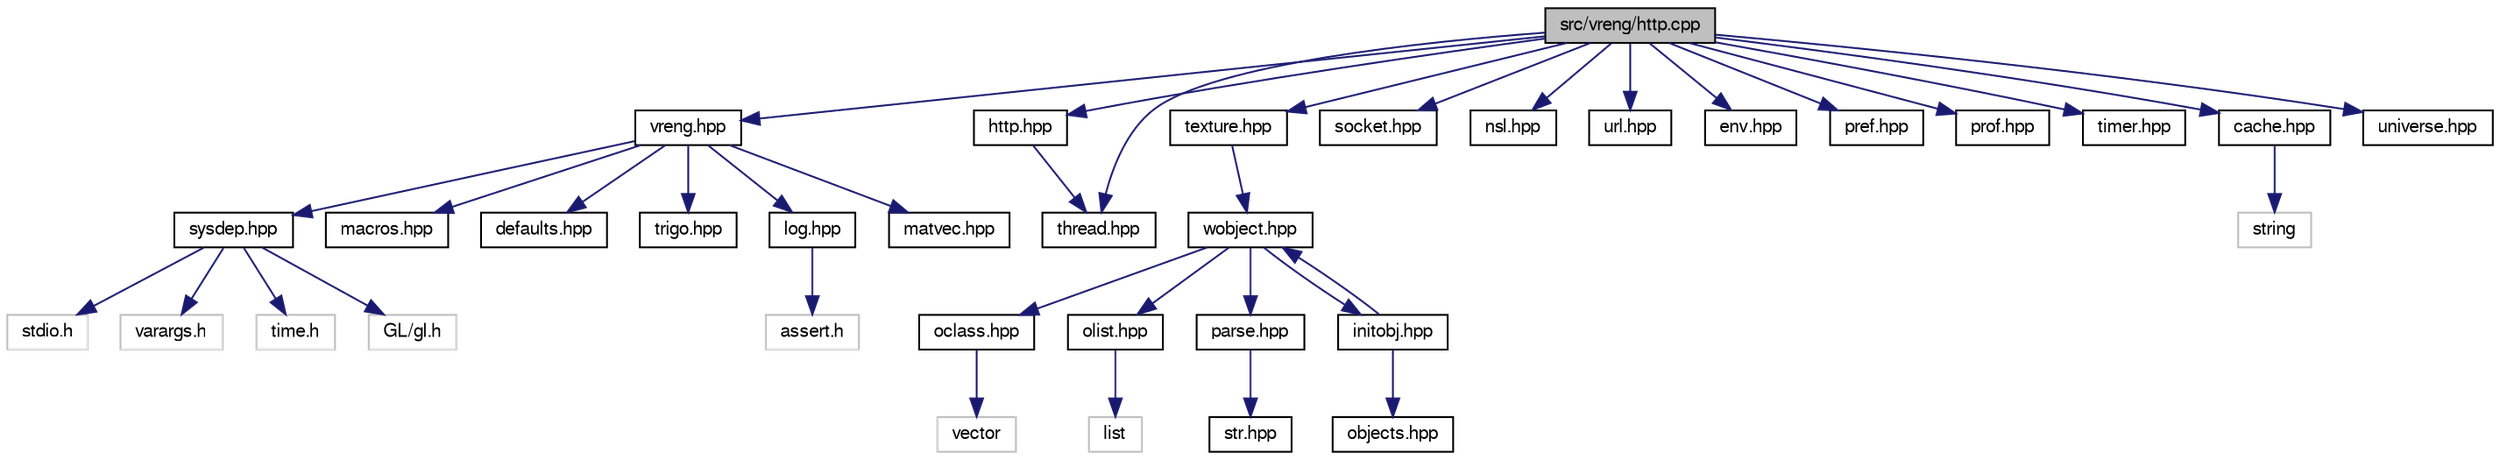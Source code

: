 digraph "src/vreng/http.cpp"
{
 // LATEX_PDF_SIZE
  bgcolor="transparent";
  edge [fontname="FreeSans",fontsize="10",labelfontname="FreeSans",labelfontsize="10"];
  node [fontname="FreeSans",fontsize="10",shape=record];
  Node1 [label="src/vreng/http.cpp",height=0.2,width=0.4,color="black", fillcolor="grey75", style="filled", fontcolor="black",tooltip=" "];
  Node1 -> Node2 [color="midnightblue",fontsize="10",style="solid",fontname="FreeSans"];
  Node2 [label="vreng.hpp",height=0.2,width=0.4,color="black",URL="$a00143.html",tooltip=" "];
  Node2 -> Node3 [color="midnightblue",fontsize="10",style="solid",fontname="FreeSans"];
  Node3 [label="sysdep.hpp",height=0.2,width=0.4,color="black",URL="$a00182.html",tooltip=" "];
  Node3 -> Node4 [color="midnightblue",fontsize="10",style="solid",fontname="FreeSans"];
  Node4 [label="stdio.h",height=0.2,width=0.4,color="grey75",tooltip=" "];
  Node3 -> Node5 [color="midnightblue",fontsize="10",style="solid",fontname="FreeSans"];
  Node5 [label="varargs.h",height=0.2,width=0.4,color="grey75",tooltip=" "];
  Node3 -> Node6 [color="midnightblue",fontsize="10",style="solid",fontname="FreeSans"];
  Node6 [label="time.h",height=0.2,width=0.4,color="grey75",tooltip=" "];
  Node3 -> Node7 [color="midnightblue",fontsize="10",style="solid",fontname="FreeSans"];
  Node7 [label="GL/gl.h",height=0.2,width=0.4,color="grey75",tooltip=" "];
  Node2 -> Node8 [color="midnightblue",fontsize="10",style="solid",fontname="FreeSans"];
  Node8 [label="macros.hpp",height=0.2,width=0.4,color="black",URL="$a00047.html",tooltip=" "];
  Node2 -> Node9 [color="midnightblue",fontsize="10",style="solid",fontname="FreeSans"];
  Node9 [label="defaults.hpp",height=0.2,width=0.4,color="black",URL="$a00014.html",tooltip=" "];
  Node2 -> Node10 [color="midnightblue",fontsize="10",style="solid",fontname="FreeSans"];
  Node10 [label="trigo.hpp",height=0.2,width=0.4,color="black",URL="$a00119.html",tooltip=" "];
  Node2 -> Node11 [color="midnightblue",fontsize="10",style="solid",fontname="FreeSans"];
  Node11 [label="log.hpp",height=0.2,width=0.4,color="black",URL="$a00044.html",tooltip=" "];
  Node11 -> Node12 [color="midnightblue",fontsize="10",style="solid",fontname="FreeSans"];
  Node12 [label="assert.h",height=0.2,width=0.4,color="grey75",tooltip=" "];
  Node2 -> Node13 [color="midnightblue",fontsize="10",style="solid",fontname="FreeSans"];
  Node13 [label="matvec.hpp",height=0.2,width=0.4,color="black",URL="$a00053.html",tooltip=" "];
  Node1 -> Node14 [color="midnightblue",fontsize="10",style="solid",fontname="FreeSans"];
  Node14 [label="http.hpp",height=0.2,width=0.4,color="black",URL="$a00038.html",tooltip=" "];
  Node14 -> Node15 [color="midnightblue",fontsize="10",style="solid",fontname="FreeSans"];
  Node15 [label="thread.hpp",height=0.2,width=0.4,color="black",URL="$a00188.html",tooltip=" "];
  Node1 -> Node16 [color="midnightblue",fontsize="10",style="solid",fontname="FreeSans"];
  Node16 [label="texture.hpp",height=0.2,width=0.4,color="black",URL="$a01070.html",tooltip=" "];
  Node16 -> Node17 [color="midnightblue",fontsize="10",style="solid",fontname="FreeSans"];
  Node17 [label="wobject.hpp",height=0.2,width=0.4,color="black",URL="$a00866.html",tooltip=" "];
  Node17 -> Node18 [color="midnightblue",fontsize="10",style="solid",fontname="FreeSans"];
  Node18 [label="oclass.hpp",height=0.2,width=0.4,color="black",URL="$a00626.html",tooltip=" "];
  Node18 -> Node19 [color="midnightblue",fontsize="10",style="solid",fontname="FreeSans"];
  Node19 [label="vector",height=0.2,width=0.4,color="grey75",tooltip=" "];
  Node17 -> Node20 [color="midnightblue",fontsize="10",style="solid",fontname="FreeSans"];
  Node20 [label="olist.hpp",height=0.2,width=0.4,color="black",URL="$a00632.html",tooltip=" "];
  Node20 -> Node21 [color="midnightblue",fontsize="10",style="solid",fontname="FreeSans"];
  Node21 [label="list",height=0.2,width=0.4,color="grey75",tooltip=" "];
  Node17 -> Node22 [color="midnightblue",fontsize="10",style="solid",fontname="FreeSans"];
  Node22 [label="parse.hpp",height=0.2,width=0.4,color="black",URL="$a00638.html",tooltip=" "];
  Node22 -> Node23 [color="midnightblue",fontsize="10",style="solid",fontname="FreeSans"];
  Node23 [label="str.hpp",height=0.2,width=0.4,color="black",URL="$a00179.html",tooltip=" "];
  Node17 -> Node24 [color="midnightblue",fontsize="10",style="solid",fontname="FreeSans"];
  Node24 [label="initobj.hpp",height=0.2,width=0.4,color="black",URL="$a00554.html",tooltip=" "];
  Node24 -> Node25 [color="midnightblue",fontsize="10",style="solid",fontname="FreeSans"];
  Node25 [label="objects.hpp",height=0.2,width=0.4,color="black",URL="$a00620.html",tooltip=" "];
  Node24 -> Node17 [color="midnightblue",fontsize="10",style="solid",fontname="FreeSans"];
  Node1 -> Node26 [color="midnightblue",fontsize="10",style="solid",fontname="FreeSans"];
  Node26 [label="socket.hpp",height=0.2,width=0.4,color="black",URL="$a00089.html",tooltip=" "];
  Node1 -> Node27 [color="midnightblue",fontsize="10",style="solid",fontname="FreeSans"];
  Node27 [label="nsl.hpp",height=0.2,width=0.4,color="black",URL="$a00170.html",tooltip=" "];
  Node1 -> Node15 [color="midnightblue",fontsize="10",style="solid",fontname="FreeSans"];
  Node1 -> Node28 [color="midnightblue",fontsize="10",style="solid",fontname="FreeSans"];
  Node28 [label="url.hpp",height=0.2,width=0.4,color="black",URL="$a00134.html",tooltip=" "];
  Node1 -> Node29 [color="midnightblue",fontsize="10",style="solid",fontname="FreeSans"];
  Node29 [label="env.hpp",height=0.2,width=0.4,color="black",URL="$a00020.html",tooltip=" "];
  Node1 -> Node30 [color="midnightblue",fontsize="10",style="solid",fontname="FreeSans"];
  Node30 [label="pref.hpp",height=0.2,width=0.4,color="black",URL="$a00065.html",tooltip=" "];
  Node1 -> Node31 [color="midnightblue",fontsize="10",style="solid",fontname="FreeSans"];
  Node31 [label="prof.hpp",height=0.2,width=0.4,color="black",URL="$a00071.html",tooltip=" "];
  Node1 -> Node32 [color="midnightblue",fontsize="10",style="solid",fontname="FreeSans"];
  Node32 [label="timer.hpp",height=0.2,width=0.4,color="black",URL="$a00113.html",tooltip=" "];
  Node1 -> Node33 [color="midnightblue",fontsize="10",style="solid",fontname="FreeSans"];
  Node33 [label="cache.hpp",height=0.2,width=0.4,color="black",URL="$a00005.html",tooltip=" "];
  Node33 -> Node34 [color="midnightblue",fontsize="10",style="solid",fontname="FreeSans"];
  Node34 [label="string",height=0.2,width=0.4,color="grey75",tooltip=" "];
  Node1 -> Node35 [color="midnightblue",fontsize="10",style="solid",fontname="FreeSans"];
  Node35 [label="universe.hpp",height=0.2,width=0.4,color="black",URL="$a00128.html",tooltip=" "];
}
